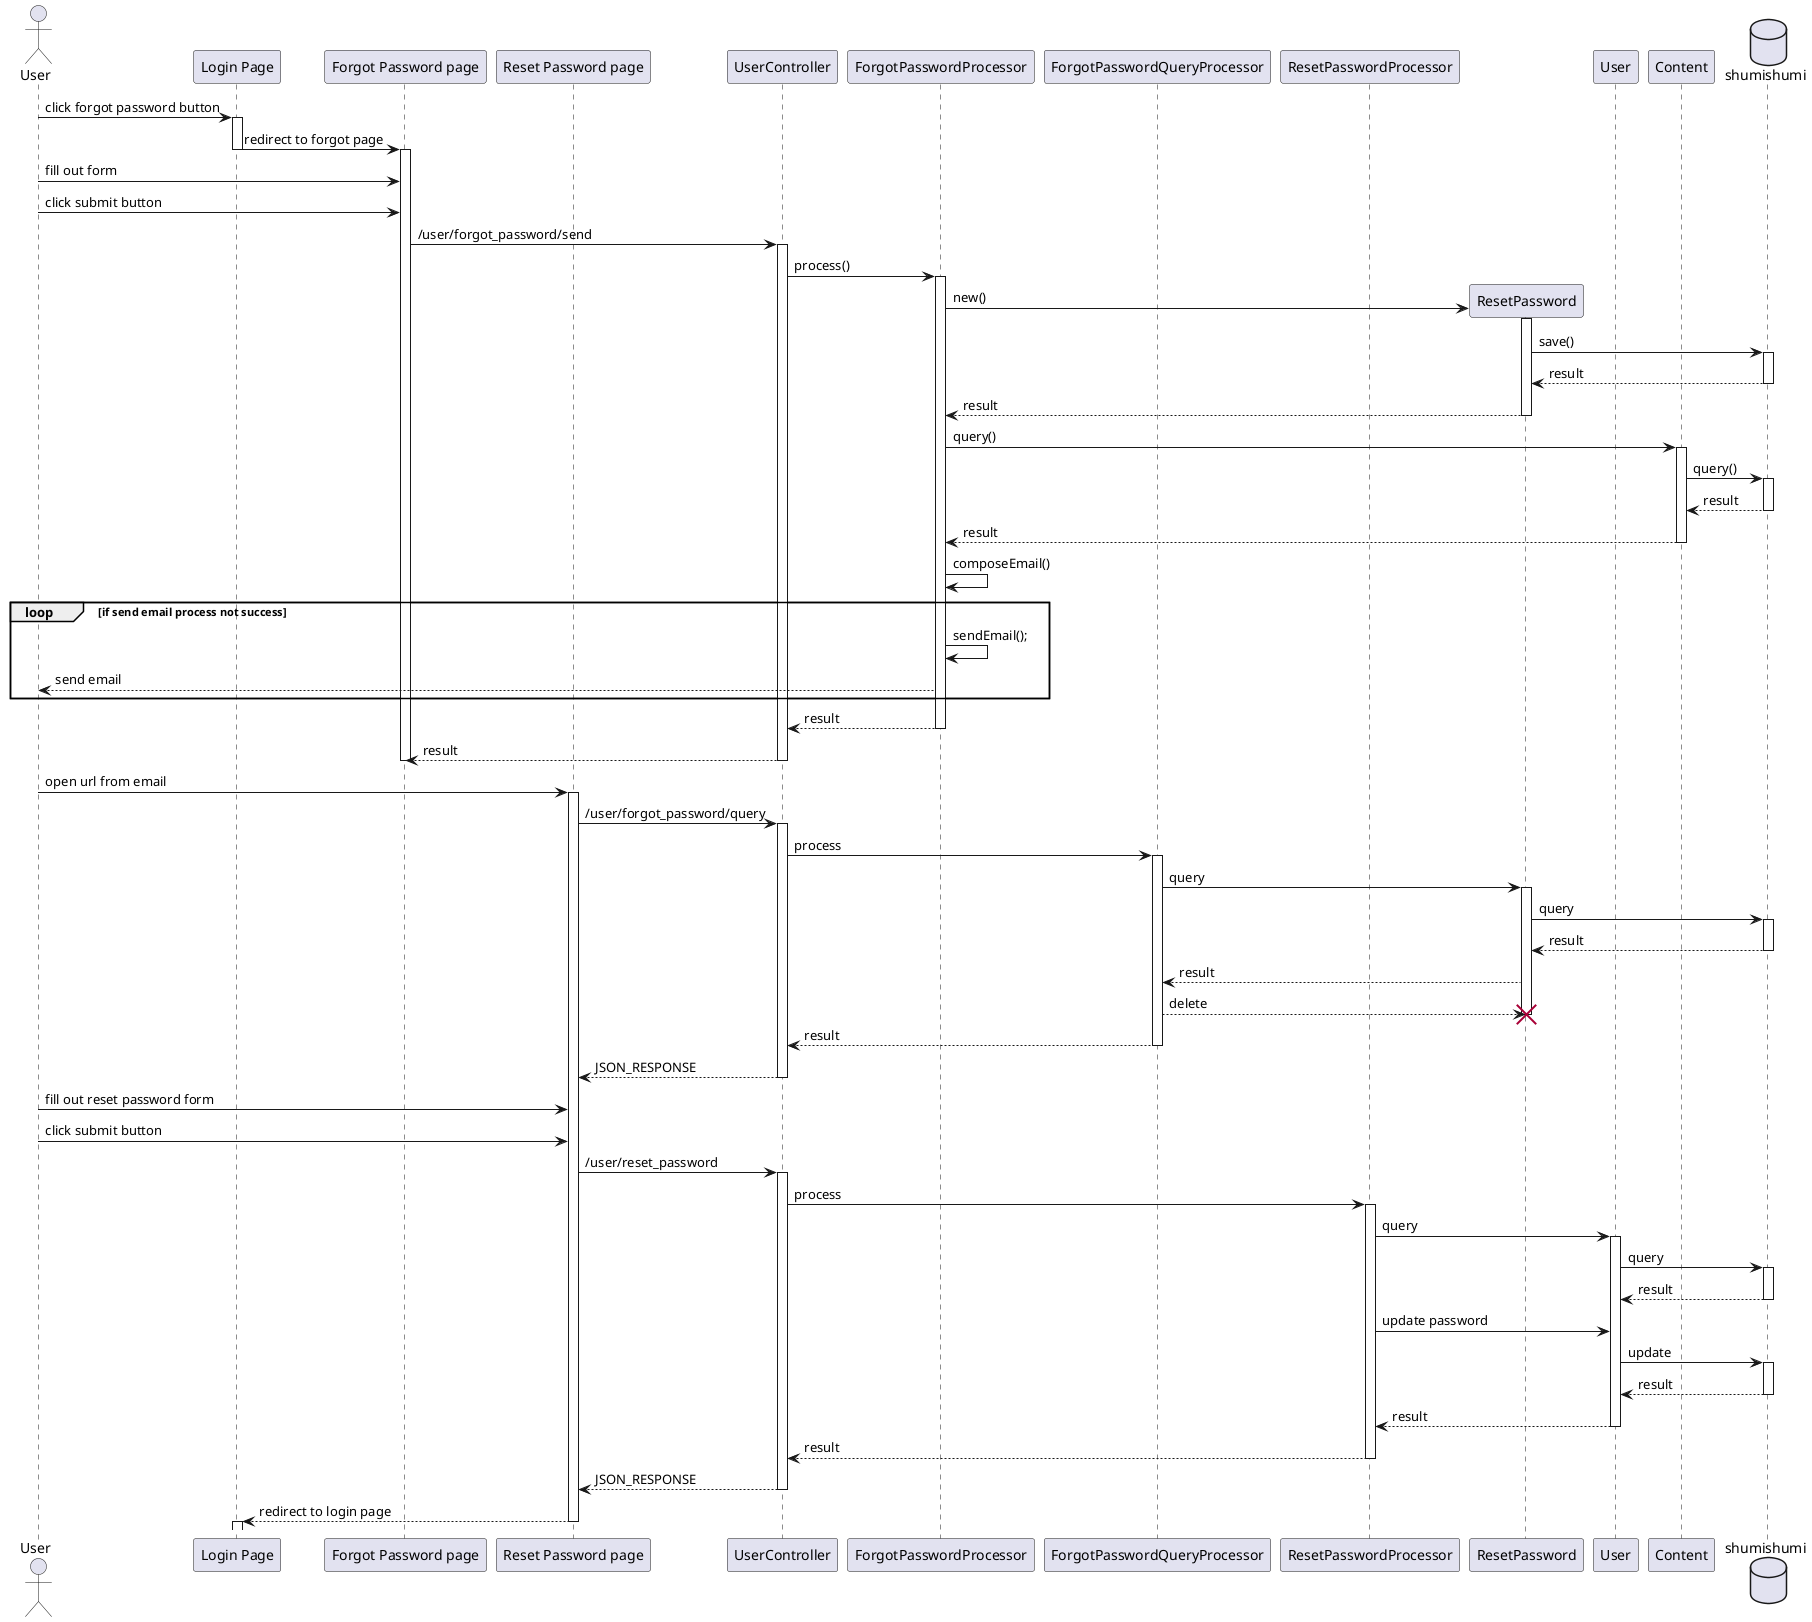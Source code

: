 @startuml forgot password
'autonumber 1.1.1

actor User as u

' Box "front end"
participant "Login Page" as login
participant "Forgot Password page" as forgot
participant "Reset Password page" as reset
' end box

' Box "back end"
participant "UserController" as uc

participant "ForgotPasswordProcessor" as sendproc
participant "ForgotPasswordQueryProcessor" as queryproc
participant "ResetPasswordProcessor" as resetproc

participant "ResetPassword" as rpm
participant "User" as um

participant "Content" as cm
' end box

database shumishumi as db

u -> login++ : click forgot password button
login -> forgot --++ : redirect to forgot page

'autonumber inc a
u -> forgot : fill out form
'autonumber inc a
u -> forgot : click submit button

forgot -> uc++ : /user/forgot_password/send

uc -> sendproc++ : process()
create rpm
sendproc -> rpm++ : new()
rpm -> db++ : save()
return result
return result

sendproc -> cm++ : query()
cm -> db++ : query()
return result
return result

sendproc -> sendproc : composeEmail()
loop if send email process not success
sendproc -> sendproc : sendEmail();
u <-- sendproc : send email
end

return result
return result

deactivate forgot

'autonumber inc a
u -> reset++ : open url from email
reset -> uc++ : /user/forgot_password/query
uc -> queryproc++ : process
queryproc -> rpm++ : query
rpm -> db++ : query
return result
queryproc <-- rpm : result
queryproc --> rpm !! : delete
deactivate rpm

return result
return JSON_RESPONSE

'autonumber inc a
u -> reset : fill out reset password form
'autonumber inc a
u -> reset : click submit button

reset -> uc++ : /user/reset_password
uc -> resetproc++ : process

resetproc -> um++ : query
um -> db++ : query
return result
resetproc -> um : update password
um -> db++ : update
return result
return result

return result
return JSON_RESPONSE

reset --> login --++ : redirect to login page

@enduml